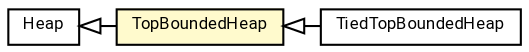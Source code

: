 #!/usr/local/bin/dot
#
# Class diagram 
# Generated by UMLGraph version R5_7_2-60-g0e99a6 (http://www.spinellis.gr/umlgraph/)
#

digraph G {
	graph [fontnames="svg"]
	edge [fontname="Roboto",fontsize=7,labelfontname="Roboto",labelfontsize=7,color="black"];
	node [fontname="Roboto",fontcolor="black",fontsize=8,shape=plaintext,margin=0,width=0,height=0];
	nodesep=0.15;
	ranksep=0.25;
	rankdir=LR;
	// de.lmu.ifi.dbs.elki.utilities.datastructures.heap.Heap<E>
	c10274218 [label=<<table title="de.lmu.ifi.dbs.elki.utilities.datastructures.heap.Heap" border="0" cellborder="1" cellspacing="0" cellpadding="2" href="Heap.html" target="_parent">
		<tr><td><table border="0" cellspacing="0" cellpadding="1">
		<tr><td align="center" balign="center"> <font face="Roboto">Heap</font> </td></tr>
		</table></td></tr>
		</table>>, URL="Heap.html"];
	// de.lmu.ifi.dbs.elki.utilities.datastructures.heap.TopBoundedHeap<E>
	c10274221 [label=<<table title="de.lmu.ifi.dbs.elki.utilities.datastructures.heap.TopBoundedHeap" border="0" cellborder="1" cellspacing="0" cellpadding="2" bgcolor="lemonChiffon" href="TopBoundedHeap.html" target="_parent">
		<tr><td><table border="0" cellspacing="0" cellpadding="1">
		<tr><td align="center" balign="center"> <font face="Roboto">TopBoundedHeap</font> </td></tr>
		</table></td></tr>
		</table>>, URL="TopBoundedHeap.html"];
	// de.lmu.ifi.dbs.elki.utilities.datastructures.heap.TiedTopBoundedHeap<E>
	c10274224 [label=<<table title="de.lmu.ifi.dbs.elki.utilities.datastructures.heap.TiedTopBoundedHeap" border="0" cellborder="1" cellspacing="0" cellpadding="2" href="TiedTopBoundedHeap.html" target="_parent">
		<tr><td><table border="0" cellspacing="0" cellpadding="1">
		<tr><td align="center" balign="center"> <font face="Roboto">TiedTopBoundedHeap</font> </td></tr>
		</table></td></tr>
		</table>>, URL="TiedTopBoundedHeap.html"];
	// de.lmu.ifi.dbs.elki.utilities.datastructures.heap.TopBoundedHeap<E> extends de.lmu.ifi.dbs.elki.utilities.datastructures.heap.Heap<E>
	c10274218 -> c10274221 [arrowtail=empty,dir=back,weight=10];
	// de.lmu.ifi.dbs.elki.utilities.datastructures.heap.TiedTopBoundedHeap<E> extends de.lmu.ifi.dbs.elki.utilities.datastructures.heap.TopBoundedHeap<E>
	c10274221 -> c10274224 [arrowtail=empty,dir=back,weight=10];
}

